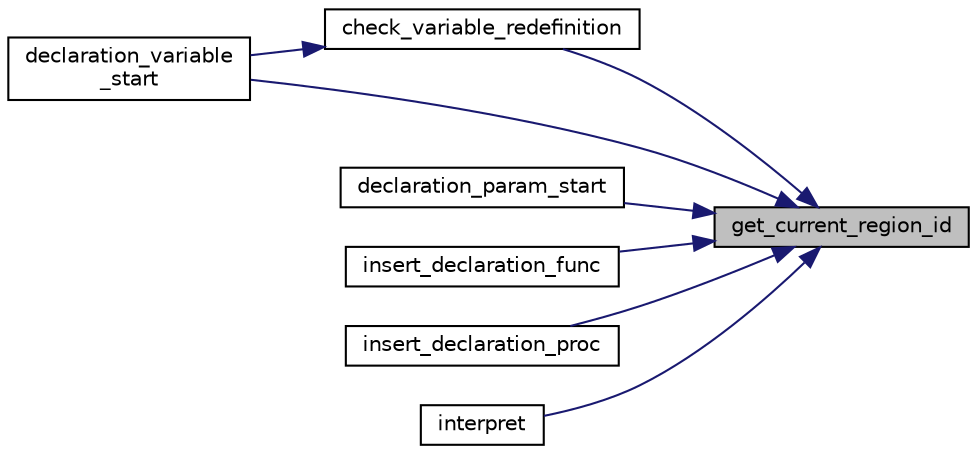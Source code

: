 digraph "get_current_region_id"
{
 // LATEX_PDF_SIZE
  edge [fontname="Helvetica",fontsize="10",labelfontname="Helvetica",labelfontsize="10"];
  node [fontname="Helvetica",fontsize="10",shape=record];
  rankdir="RL";
  Node1 [label="get_current_region_id",height=0.2,width=0.4,color="black", fillcolor="grey75", style="filled", fontcolor="black",tooltip="Gets the ID of the current region."];
  Node1 -> Node2 [dir="back",color="midnightblue",fontsize="10",style="solid",fontname="Helvetica"];
  Node2 [label="check_variable_redefinition",height=0.2,width=0.4,color="black", fillcolor="white", style="filled",URL="$da/d3a/variable__validation_8c.html#a9516a6e44a11928cf63ddf2d18960920",tooltip="Checks if a variable has been redefined."];
  Node2 -> Node3 [dir="back",color="midnightblue",fontsize="10",style="solid",fontname="Helvetica"];
  Node3 [label="declaration_variable\l_start",height=0.2,width=0.4,color="black", fillcolor="white", style="filled",URL="$de/d23/variable__manager_8c.html#af85e197b346ed860553f44112be19c28",tooltip="Starts the declaration of a variable."];
  Node1 -> Node4 [dir="back",color="midnightblue",fontsize="10",style="solid",fontname="Helvetica"];
  Node4 [label="declaration_param_start",height=0.2,width=0.4,color="black", fillcolor="white", style="filled",URL="$de/d23/variable__manager_8c.html#a0156a227fd1b11089557e8562aabb8dc",tooltip="Starts the declaration of a parameter."];
  Node1 -> Node3 [dir="back",color="midnightblue",fontsize="10",style="solid",fontname="Helvetica"];
  Node1 -> Node5 [dir="back",color="midnightblue",fontsize="10",style="solid",fontname="Helvetica"];
  Node5 [label="insert_declaration_func",height=0.2,width=0.4,color="black", fillcolor="white", style="filled",URL="$dd/d3e/declaration__table_8c.html#a7bea0a38393e4eb7c8f0cf8f8c3cfe87",tooltip="Inserts a function declaration into the table."];
  Node1 -> Node6 [dir="back",color="midnightblue",fontsize="10",style="solid",fontname="Helvetica"];
  Node6 [label="insert_declaration_proc",height=0.2,width=0.4,color="black", fillcolor="white", style="filled",URL="$dd/d3e/declaration__table_8c.html#a36829dbee9d5e49770792e5d6c8d8767",tooltip="Inserts a procedure declaration into the table."];
  Node1 -> Node7 [dir="back",color="midnightblue",fontsize="10",style="solid",fontname="Helvetica"];
  Node7 [label="interpret",height=0.2,width=0.4,color="black", fillcolor="white", style="filled",URL="$dc/d30/interpreter_8c.html#aeec8fb0aa4c6922ab518df077d175f1c",tooltip=" "];
}
